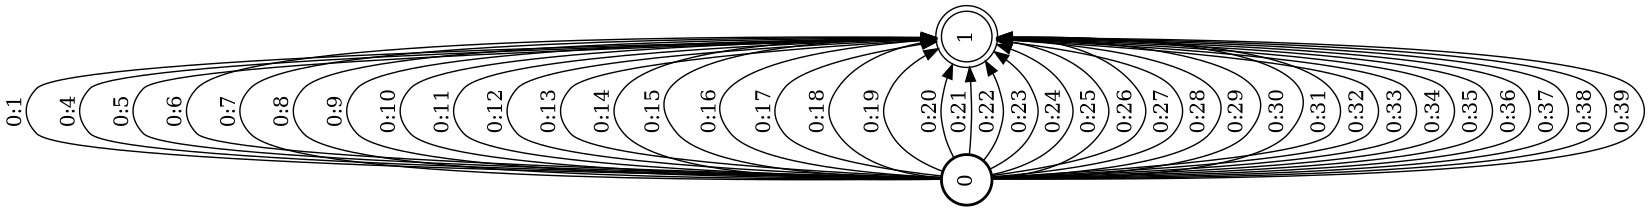 digraph FST {
rankdir = LR;
size = "8.5,11";
center = 1;
orientation = Landscape;
ranksep = "0.4";
nodesep = "0.25";
0 [label = "0", shape = circle, style = bold, fontsize = 14]
	0 -> 1 [label = "0:1", fontsize = 14];
	0 -> 1 [label = "0:4", fontsize = 14];
	0 -> 1 [label = "0:5", fontsize = 14];
	0 -> 1 [label = "0:6", fontsize = 14];
	0 -> 1 [label = "0:7", fontsize = 14];
	0 -> 1 [label = "0:8", fontsize = 14];
	0 -> 1 [label = "0:9", fontsize = 14];
	0 -> 1 [label = "0:10", fontsize = 14];
	0 -> 1 [label = "0:11", fontsize = 14];
	0 -> 1 [label = "0:12", fontsize = 14];
	0 -> 1 [label = "0:13", fontsize = 14];
	0 -> 1 [label = "0:14", fontsize = 14];
	0 -> 1 [label = "0:15", fontsize = 14];
	0 -> 1 [label = "0:16", fontsize = 14];
	0 -> 1 [label = "0:17", fontsize = 14];
	0 -> 1 [label = "0:18", fontsize = 14];
	0 -> 1 [label = "0:19", fontsize = 14];
	0 -> 1 [label = "0:20", fontsize = 14];
	0 -> 1 [label = "0:21", fontsize = 14];
	0 -> 1 [label = "0:22", fontsize = 14];
	0 -> 1 [label = "0:23", fontsize = 14];
	0 -> 1 [label = "0:24", fontsize = 14];
	0 -> 1 [label = "0:25", fontsize = 14];
	0 -> 1 [label = "0:26", fontsize = 14];
	0 -> 1 [label = "0:27", fontsize = 14];
	0 -> 1 [label = "0:28", fontsize = 14];
	0 -> 1 [label = "0:29", fontsize = 14];
	0 -> 1 [label = "0:30", fontsize = 14];
	0 -> 1 [label = "0:31", fontsize = 14];
	0 -> 1 [label = "0:32", fontsize = 14];
	0 -> 1 [label = "0:33", fontsize = 14];
	0 -> 1 [label = "0:34", fontsize = 14];
	0 -> 1 [label = "0:35", fontsize = 14];
	0 -> 1 [label = "0:36", fontsize = 14];
	0 -> 1 [label = "0:37", fontsize = 14];
	0 -> 1 [label = "0:38", fontsize = 14];
	0 -> 1 [label = "0:39", fontsize = 14];
1 [label = "1", shape = doublecircle, style = solid, fontsize = 14]
}
